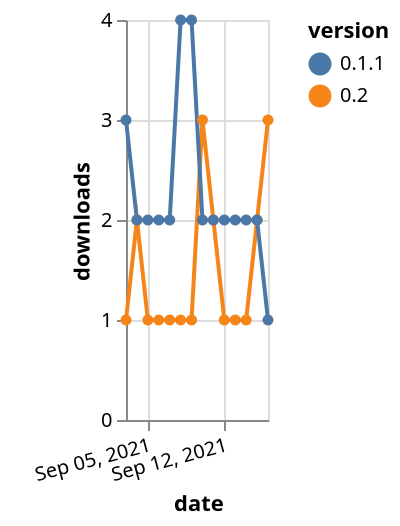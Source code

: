 {"$schema": "https://vega.github.io/schema/vega-lite/v5.json", "description": "A simple bar chart with embedded data.", "data": {"values": [{"date": "2021-09-03", "total": 705, "delta": 1, "version": "0.2"}, {"date": "2021-09-04", "total": 707, "delta": 2, "version": "0.2"}, {"date": "2021-09-05", "total": 708, "delta": 1, "version": "0.2"}, {"date": "2021-09-06", "total": 709, "delta": 1, "version": "0.2"}, {"date": "2021-09-07", "total": 710, "delta": 1, "version": "0.2"}, {"date": "2021-09-08", "total": 711, "delta": 1, "version": "0.2"}, {"date": "2021-09-09", "total": 712, "delta": 1, "version": "0.2"}, {"date": "2021-09-10", "total": 715, "delta": 3, "version": "0.2"}, {"date": "2021-09-11", "total": 717, "delta": 2, "version": "0.2"}, {"date": "2021-09-12", "total": 718, "delta": 1, "version": "0.2"}, {"date": "2021-09-13", "total": 719, "delta": 1, "version": "0.2"}, {"date": "2021-09-14", "total": 720, "delta": 1, "version": "0.2"}, {"date": "2021-09-15", "total": 722, "delta": 2, "version": "0.2"}, {"date": "2021-09-16", "total": 725, "delta": 3, "version": "0.2"}, {"date": "2021-09-03", "total": 3651, "delta": 3, "version": "0.1.1"}, {"date": "2021-09-04", "total": 3653, "delta": 2, "version": "0.1.1"}, {"date": "2021-09-05", "total": 3655, "delta": 2, "version": "0.1.1"}, {"date": "2021-09-06", "total": 3657, "delta": 2, "version": "0.1.1"}, {"date": "2021-09-07", "total": 3659, "delta": 2, "version": "0.1.1"}, {"date": "2021-09-08", "total": 3663, "delta": 4, "version": "0.1.1"}, {"date": "2021-09-09", "total": 3667, "delta": 4, "version": "0.1.1"}, {"date": "2021-09-10", "total": 3669, "delta": 2, "version": "0.1.1"}, {"date": "2021-09-11", "total": 3671, "delta": 2, "version": "0.1.1"}, {"date": "2021-09-12", "total": 3673, "delta": 2, "version": "0.1.1"}, {"date": "2021-09-13", "total": 3675, "delta": 2, "version": "0.1.1"}, {"date": "2021-09-14", "total": 3677, "delta": 2, "version": "0.1.1"}, {"date": "2021-09-15", "total": 3679, "delta": 2, "version": "0.1.1"}, {"date": "2021-09-16", "total": 3680, "delta": 1, "version": "0.1.1"}]}, "width": "container", "mark": {"type": "line", "point": {"filled": true}}, "encoding": {"x": {"field": "date", "type": "temporal", "timeUnit": "yearmonthdate", "title": "date", "axis": {"labelAngle": -15}}, "y": {"field": "delta", "type": "quantitative", "title": "downloads"}, "color": {"field": "version", "type": "nominal"}, "tooltip": {"field": "delta"}}}